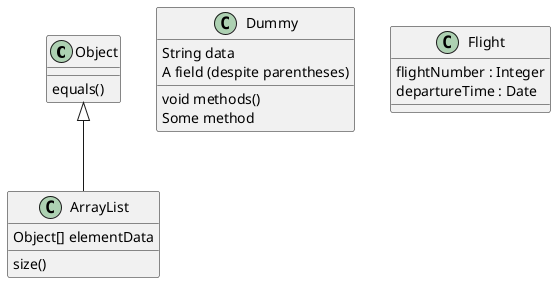 'https://plantuml.com/zh/class-diagram

@startuml
'为了声明字段(对象属性）或者方法，你可以使用 后接字段名或方法名。
 '系统检查是否有括号来判断是方法还是字段。
Object <|-- ArrayList

Object : equals()
ArrayList : Object[] elementData
ArrayList : size()
'也可以使用{} 把字段或者方法括起来
 '注意，这种语法对于类型/名字的顺序是非常灵活的。
class Dummy {
  String data
  void methods()
}

class Flight {
   flightNumber : Integer
   departureTime : Date
}
'你可以（显式地）使用 {field} 和 {method} 修饰符来覆盖解析器的对于字段和方法的默认行为
class Dummy {
  {field} A field (despite parentheses)
  {method} Some method
}
@enduml